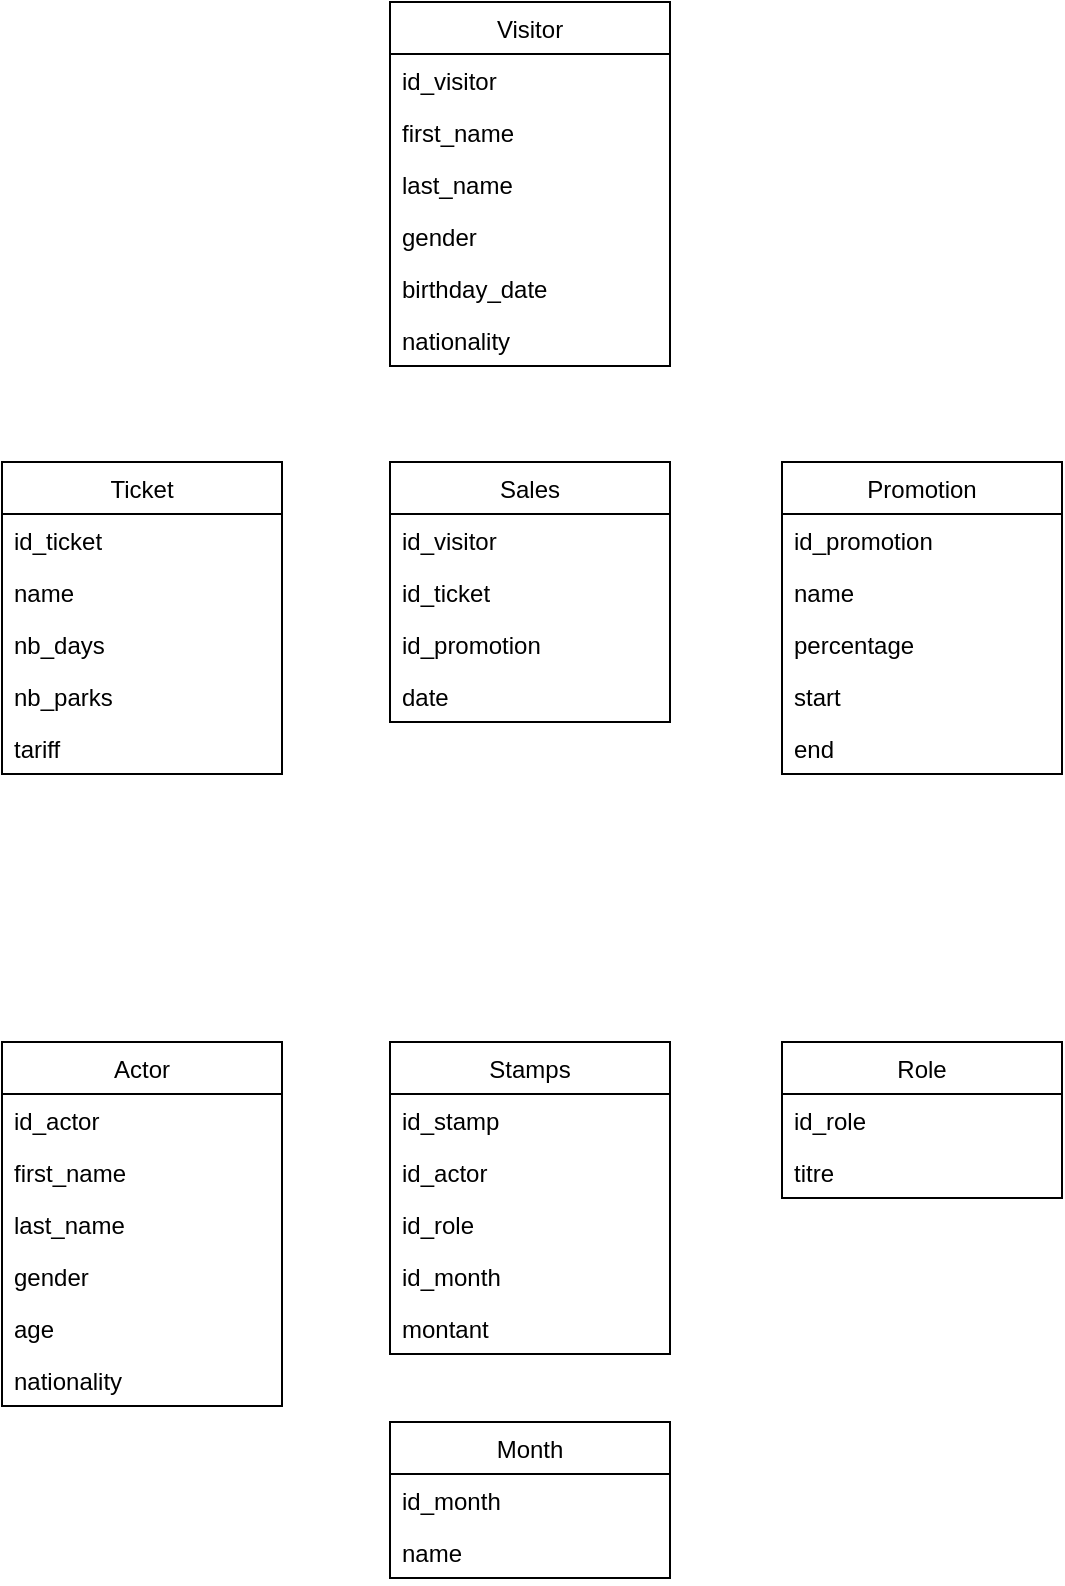 <mxfile version="14.1.1" type="github">
  <diagram id="Gc_nr3nqD1UqylMgdgpt" name="Page-1">
    <mxGraphModel dx="1173" dy="692" grid="1" gridSize="10" guides="1" tooltips="1" connect="1" arrows="1" fold="1" page="1" pageScale="1" pageWidth="827" pageHeight="1169" math="0" shadow="0">
      <root>
        <mxCell id="0" />
        <mxCell id="1" parent="0" />
        <mxCell id="GUK4w0FODhwQLDd7Hjua-1" value="Sales" style="swimlane;fontStyle=0;childLayout=stackLayout;horizontal=1;startSize=26;fillColor=none;horizontalStack=0;resizeParent=1;resizeParentMax=0;resizeLast=0;collapsible=1;marginBottom=0;" vertex="1" parent="1">
          <mxGeometry x="344" y="280" width="140" height="130" as="geometry">
            <mxRectangle x="210" y="180" width="60" height="26" as="alternateBounds" />
          </mxGeometry>
        </mxCell>
        <mxCell id="GUK4w0FODhwQLDd7Hjua-2" value="id_visitor" style="text;strokeColor=none;fillColor=none;align=left;verticalAlign=top;spacingLeft=4;spacingRight=4;overflow=hidden;rotatable=0;points=[[0,0.5],[1,0.5]];portConstraint=eastwest;" vertex="1" parent="GUK4w0FODhwQLDd7Hjua-1">
          <mxGeometry y="26" width="140" height="26" as="geometry" />
        </mxCell>
        <mxCell id="GUK4w0FODhwQLDd7Hjua-3" value="id_ticket" style="text;strokeColor=none;fillColor=none;align=left;verticalAlign=top;spacingLeft=4;spacingRight=4;overflow=hidden;rotatable=0;points=[[0,0.5],[1,0.5]];portConstraint=eastwest;" vertex="1" parent="GUK4w0FODhwQLDd7Hjua-1">
          <mxGeometry y="52" width="140" height="26" as="geometry" />
        </mxCell>
        <mxCell id="GUK4w0FODhwQLDd7Hjua-4" value="id_promotion" style="text;strokeColor=none;fillColor=none;align=left;verticalAlign=top;spacingLeft=4;spacingRight=4;overflow=hidden;rotatable=0;points=[[0,0.5],[1,0.5]];portConstraint=eastwest;" vertex="1" parent="GUK4w0FODhwQLDd7Hjua-1">
          <mxGeometry y="78" width="140" height="26" as="geometry" />
        </mxCell>
        <mxCell id="GUK4w0FODhwQLDd7Hjua-5" value="date" style="text;strokeColor=none;fillColor=none;align=left;verticalAlign=top;spacingLeft=4;spacingRight=4;overflow=hidden;rotatable=0;points=[[0,0.5],[1,0.5]];portConstraint=eastwest;" vertex="1" parent="GUK4w0FODhwQLDd7Hjua-1">
          <mxGeometry y="104" width="140" height="26" as="geometry" />
        </mxCell>
        <mxCell id="GUK4w0FODhwQLDd7Hjua-9" value="Ticket" style="swimlane;fontStyle=0;childLayout=stackLayout;horizontal=1;startSize=26;fillColor=none;horizontalStack=0;resizeParent=1;resizeParentMax=0;resizeLast=0;collapsible=1;marginBottom=0;" vertex="1" parent="1">
          <mxGeometry x="150" y="280" width="140" height="156" as="geometry">
            <mxRectangle x="210" y="180" width="60" height="26" as="alternateBounds" />
          </mxGeometry>
        </mxCell>
        <mxCell id="GUK4w0FODhwQLDd7Hjua-11" value="id_ticket" style="text;strokeColor=none;fillColor=none;align=left;verticalAlign=top;spacingLeft=4;spacingRight=4;overflow=hidden;rotatable=0;points=[[0,0.5],[1,0.5]];portConstraint=eastwest;" vertex="1" parent="GUK4w0FODhwQLDd7Hjua-9">
          <mxGeometry y="26" width="140" height="26" as="geometry" />
        </mxCell>
        <mxCell id="GUK4w0FODhwQLDd7Hjua-10" value="name" style="text;strokeColor=none;fillColor=none;align=left;verticalAlign=top;spacingLeft=4;spacingRight=4;overflow=hidden;rotatable=0;points=[[0,0.5],[1,0.5]];portConstraint=eastwest;" vertex="1" parent="GUK4w0FODhwQLDd7Hjua-9">
          <mxGeometry y="52" width="140" height="26" as="geometry" />
        </mxCell>
        <mxCell id="GUK4w0FODhwQLDd7Hjua-12" value="nb_days" style="text;strokeColor=none;fillColor=none;align=left;verticalAlign=top;spacingLeft=4;spacingRight=4;overflow=hidden;rotatable=0;points=[[0,0.5],[1,0.5]];portConstraint=eastwest;" vertex="1" parent="GUK4w0FODhwQLDd7Hjua-9">
          <mxGeometry y="78" width="140" height="26" as="geometry" />
        </mxCell>
        <mxCell id="GUK4w0FODhwQLDd7Hjua-13" value="nb_parks" style="text;strokeColor=none;fillColor=none;align=left;verticalAlign=top;spacingLeft=4;spacingRight=4;overflow=hidden;rotatable=0;points=[[0,0.5],[1,0.5]];portConstraint=eastwest;" vertex="1" parent="GUK4w0FODhwQLDd7Hjua-9">
          <mxGeometry y="104" width="140" height="26" as="geometry" />
        </mxCell>
        <mxCell id="GUK4w0FODhwQLDd7Hjua-44" value="tariff" style="text;strokeColor=none;fillColor=none;align=left;verticalAlign=top;spacingLeft=4;spacingRight=4;overflow=hidden;rotatable=0;points=[[0,0.5],[1,0.5]];portConstraint=eastwest;" vertex="1" parent="GUK4w0FODhwQLDd7Hjua-9">
          <mxGeometry y="130" width="140" height="26" as="geometry" />
        </mxCell>
        <mxCell id="GUK4w0FODhwQLDd7Hjua-14" value="Promotion" style="swimlane;fontStyle=0;childLayout=stackLayout;horizontal=1;startSize=26;fillColor=none;horizontalStack=0;resizeParent=1;resizeParentMax=0;resizeLast=0;collapsible=1;marginBottom=0;" vertex="1" parent="1">
          <mxGeometry x="540" y="280" width="140" height="156" as="geometry">
            <mxRectangle x="210" y="180" width="60" height="26" as="alternateBounds" />
          </mxGeometry>
        </mxCell>
        <mxCell id="GUK4w0FODhwQLDd7Hjua-15" value="id_promotion" style="text;strokeColor=none;fillColor=none;align=left;verticalAlign=top;spacingLeft=4;spacingRight=4;overflow=hidden;rotatable=0;points=[[0,0.5],[1,0.5]];portConstraint=eastwest;" vertex="1" parent="GUK4w0FODhwQLDd7Hjua-14">
          <mxGeometry y="26" width="140" height="26" as="geometry" />
        </mxCell>
        <mxCell id="GUK4w0FODhwQLDd7Hjua-16" value="name" style="text;strokeColor=none;fillColor=none;align=left;verticalAlign=top;spacingLeft=4;spacingRight=4;overflow=hidden;rotatable=0;points=[[0,0.5],[1,0.5]];portConstraint=eastwest;" vertex="1" parent="GUK4w0FODhwQLDd7Hjua-14">
          <mxGeometry y="52" width="140" height="26" as="geometry" />
        </mxCell>
        <mxCell id="GUK4w0FODhwQLDd7Hjua-17" value="percentage" style="text;strokeColor=none;fillColor=none;align=left;verticalAlign=top;spacingLeft=4;spacingRight=4;overflow=hidden;rotatable=0;points=[[0,0.5],[1,0.5]];portConstraint=eastwest;" vertex="1" parent="GUK4w0FODhwQLDd7Hjua-14">
          <mxGeometry y="78" width="140" height="26" as="geometry" />
        </mxCell>
        <mxCell id="GUK4w0FODhwQLDd7Hjua-18" value="start" style="text;strokeColor=none;fillColor=none;align=left;verticalAlign=top;spacingLeft=4;spacingRight=4;overflow=hidden;rotatable=0;points=[[0,0.5],[1,0.5]];portConstraint=eastwest;" vertex="1" parent="GUK4w0FODhwQLDd7Hjua-14">
          <mxGeometry y="104" width="140" height="26" as="geometry" />
        </mxCell>
        <mxCell id="GUK4w0FODhwQLDd7Hjua-47" value="end" style="text;strokeColor=none;fillColor=none;align=left;verticalAlign=top;spacingLeft=4;spacingRight=4;overflow=hidden;rotatable=0;points=[[0,0.5],[1,0.5]];portConstraint=eastwest;" vertex="1" parent="GUK4w0FODhwQLDd7Hjua-14">
          <mxGeometry y="130" width="140" height="26" as="geometry" />
        </mxCell>
        <mxCell id="GUK4w0FODhwQLDd7Hjua-19" value="Visitor" style="swimlane;fontStyle=0;childLayout=stackLayout;horizontal=1;startSize=26;fillColor=none;horizontalStack=0;resizeParent=1;resizeParentMax=0;resizeLast=0;collapsible=1;marginBottom=0;" vertex="1" parent="1">
          <mxGeometry x="344" y="50" width="140" height="182" as="geometry">
            <mxRectangle x="210" y="180" width="60" height="26" as="alternateBounds" />
          </mxGeometry>
        </mxCell>
        <mxCell id="GUK4w0FODhwQLDd7Hjua-20" value="id_visitor" style="text;strokeColor=none;fillColor=none;align=left;verticalAlign=top;spacingLeft=4;spacingRight=4;overflow=hidden;rotatable=0;points=[[0,0.5],[1,0.5]];portConstraint=eastwest;" vertex="1" parent="GUK4w0FODhwQLDd7Hjua-19">
          <mxGeometry y="26" width="140" height="26" as="geometry" />
        </mxCell>
        <mxCell id="GUK4w0FODhwQLDd7Hjua-21" value="first_name" style="text;strokeColor=none;fillColor=none;align=left;verticalAlign=top;spacingLeft=4;spacingRight=4;overflow=hidden;rotatable=0;points=[[0,0.5],[1,0.5]];portConstraint=eastwest;" vertex="1" parent="GUK4w0FODhwQLDd7Hjua-19">
          <mxGeometry y="52" width="140" height="26" as="geometry" />
        </mxCell>
        <mxCell id="GUK4w0FODhwQLDd7Hjua-22" value="last_name" style="text;strokeColor=none;fillColor=none;align=left;verticalAlign=top;spacingLeft=4;spacingRight=4;overflow=hidden;rotatable=0;points=[[0,0.5],[1,0.5]];portConstraint=eastwest;" vertex="1" parent="GUK4w0FODhwQLDd7Hjua-19">
          <mxGeometry y="78" width="140" height="26" as="geometry" />
        </mxCell>
        <mxCell id="GUK4w0FODhwQLDd7Hjua-23" value="gender" style="text;strokeColor=none;fillColor=none;align=left;verticalAlign=top;spacingLeft=4;spacingRight=4;overflow=hidden;rotatable=0;points=[[0,0.5],[1,0.5]];portConstraint=eastwest;" vertex="1" parent="GUK4w0FODhwQLDd7Hjua-19">
          <mxGeometry y="104" width="140" height="26" as="geometry" />
        </mxCell>
        <mxCell id="GUK4w0FODhwQLDd7Hjua-45" value="birthday_date" style="text;strokeColor=none;fillColor=none;align=left;verticalAlign=top;spacingLeft=4;spacingRight=4;overflow=hidden;rotatable=0;points=[[0,0.5],[1,0.5]];portConstraint=eastwest;" vertex="1" parent="GUK4w0FODhwQLDd7Hjua-19">
          <mxGeometry y="130" width="140" height="26" as="geometry" />
        </mxCell>
        <mxCell id="GUK4w0FODhwQLDd7Hjua-46" value="nationality" style="text;strokeColor=none;fillColor=none;align=left;verticalAlign=top;spacingLeft=4;spacingRight=4;overflow=hidden;rotatable=0;points=[[0,0.5],[1,0.5]];portConstraint=eastwest;" vertex="1" parent="GUK4w0FODhwQLDd7Hjua-19">
          <mxGeometry y="156" width="140" height="26" as="geometry" />
        </mxCell>
        <mxCell id="GUK4w0FODhwQLDd7Hjua-24" value="Stamps" style="swimlane;fontStyle=0;childLayout=stackLayout;horizontal=1;startSize=26;fillColor=none;horizontalStack=0;resizeParent=1;resizeParentMax=0;resizeLast=0;collapsible=1;marginBottom=0;" vertex="1" parent="1">
          <mxGeometry x="344" y="570" width="140" height="156" as="geometry">
            <mxRectangle x="210" y="180" width="60" height="26" as="alternateBounds" />
          </mxGeometry>
        </mxCell>
        <mxCell id="GUK4w0FODhwQLDd7Hjua-25" value="id_stamp" style="text;strokeColor=none;fillColor=none;align=left;verticalAlign=top;spacingLeft=4;spacingRight=4;overflow=hidden;rotatable=0;points=[[0,0.5],[1,0.5]];portConstraint=eastwest;" vertex="1" parent="GUK4w0FODhwQLDd7Hjua-24">
          <mxGeometry y="26" width="140" height="26" as="geometry" />
        </mxCell>
        <mxCell id="GUK4w0FODhwQLDd7Hjua-26" value="id_actor" style="text;strokeColor=none;fillColor=none;align=left;verticalAlign=top;spacingLeft=4;spacingRight=4;overflow=hidden;rotatable=0;points=[[0,0.5],[1,0.5]];portConstraint=eastwest;" vertex="1" parent="GUK4w0FODhwQLDd7Hjua-24">
          <mxGeometry y="52" width="140" height="26" as="geometry" />
        </mxCell>
        <mxCell id="GUK4w0FODhwQLDd7Hjua-27" value="id_role" style="text;strokeColor=none;fillColor=none;align=left;verticalAlign=top;spacingLeft=4;spacingRight=4;overflow=hidden;rotatable=0;points=[[0,0.5],[1,0.5]];portConstraint=eastwest;" vertex="1" parent="GUK4w0FODhwQLDd7Hjua-24">
          <mxGeometry y="78" width="140" height="26" as="geometry" />
        </mxCell>
        <mxCell id="GUK4w0FODhwQLDd7Hjua-28" value="id_month" style="text;strokeColor=none;fillColor=none;align=left;verticalAlign=top;spacingLeft=4;spacingRight=4;overflow=hidden;rotatable=0;points=[[0,0.5],[1,0.5]];portConstraint=eastwest;" vertex="1" parent="GUK4w0FODhwQLDd7Hjua-24">
          <mxGeometry y="104" width="140" height="26" as="geometry" />
        </mxCell>
        <mxCell id="GUK4w0FODhwQLDd7Hjua-48" value="montant" style="text;strokeColor=none;fillColor=none;align=left;verticalAlign=top;spacingLeft=4;spacingRight=4;overflow=hidden;rotatable=0;points=[[0,0.5],[1,0.5]];portConstraint=eastwest;" vertex="1" parent="GUK4w0FODhwQLDd7Hjua-24">
          <mxGeometry y="130" width="140" height="26" as="geometry" />
        </mxCell>
        <mxCell id="GUK4w0FODhwQLDd7Hjua-29" value="Role" style="swimlane;fontStyle=0;childLayout=stackLayout;horizontal=1;startSize=26;fillColor=none;horizontalStack=0;resizeParent=1;resizeParentMax=0;resizeLast=0;collapsible=1;marginBottom=0;" vertex="1" parent="1">
          <mxGeometry x="540" y="570" width="140" height="78" as="geometry">
            <mxRectangle x="210" y="180" width="60" height="26" as="alternateBounds" />
          </mxGeometry>
        </mxCell>
        <mxCell id="GUK4w0FODhwQLDd7Hjua-30" value="id_role" style="text;strokeColor=none;fillColor=none;align=left;verticalAlign=top;spacingLeft=4;spacingRight=4;overflow=hidden;rotatable=0;points=[[0,0.5],[1,0.5]];portConstraint=eastwest;" vertex="1" parent="GUK4w0FODhwQLDd7Hjua-29">
          <mxGeometry y="26" width="140" height="26" as="geometry" />
        </mxCell>
        <mxCell id="GUK4w0FODhwQLDd7Hjua-31" value="titre" style="text;strokeColor=none;fillColor=none;align=left;verticalAlign=top;spacingLeft=4;spacingRight=4;overflow=hidden;rotatable=0;points=[[0,0.5],[1,0.5]];portConstraint=eastwest;" vertex="1" parent="GUK4w0FODhwQLDd7Hjua-29">
          <mxGeometry y="52" width="140" height="26" as="geometry" />
        </mxCell>
        <mxCell id="GUK4w0FODhwQLDd7Hjua-34" value="Actor" style="swimlane;fontStyle=0;childLayout=stackLayout;horizontal=1;startSize=26;fillColor=none;horizontalStack=0;resizeParent=1;resizeParentMax=0;resizeLast=0;collapsible=1;marginBottom=0;" vertex="1" parent="1">
          <mxGeometry x="150" y="570" width="140" height="182" as="geometry">
            <mxRectangle x="210" y="180" width="60" height="26" as="alternateBounds" />
          </mxGeometry>
        </mxCell>
        <mxCell id="GUK4w0FODhwQLDd7Hjua-35" value="id_actor" style="text;strokeColor=none;fillColor=none;align=left;verticalAlign=top;spacingLeft=4;spacingRight=4;overflow=hidden;rotatable=0;points=[[0,0.5],[1,0.5]];portConstraint=eastwest;" vertex="1" parent="GUK4w0FODhwQLDd7Hjua-34">
          <mxGeometry y="26" width="140" height="26" as="geometry" />
        </mxCell>
        <mxCell id="GUK4w0FODhwQLDd7Hjua-36" value="first_name" style="text;strokeColor=none;fillColor=none;align=left;verticalAlign=top;spacingLeft=4;spacingRight=4;overflow=hidden;rotatable=0;points=[[0,0.5],[1,0.5]];portConstraint=eastwest;" vertex="1" parent="GUK4w0FODhwQLDd7Hjua-34">
          <mxGeometry y="52" width="140" height="26" as="geometry" />
        </mxCell>
        <mxCell id="GUK4w0FODhwQLDd7Hjua-37" value="last_name" style="text;strokeColor=none;fillColor=none;align=left;verticalAlign=top;spacingLeft=4;spacingRight=4;overflow=hidden;rotatable=0;points=[[0,0.5],[1,0.5]];portConstraint=eastwest;" vertex="1" parent="GUK4w0FODhwQLDd7Hjua-34">
          <mxGeometry y="78" width="140" height="26" as="geometry" />
        </mxCell>
        <mxCell id="GUK4w0FODhwQLDd7Hjua-38" value="gender" style="text;strokeColor=none;fillColor=none;align=left;verticalAlign=top;spacingLeft=4;spacingRight=4;overflow=hidden;rotatable=0;points=[[0,0.5],[1,0.5]];portConstraint=eastwest;" vertex="1" parent="GUK4w0FODhwQLDd7Hjua-34">
          <mxGeometry y="104" width="140" height="26" as="geometry" />
        </mxCell>
        <mxCell id="GUK4w0FODhwQLDd7Hjua-50" value="age" style="text;strokeColor=none;fillColor=none;align=left;verticalAlign=top;spacingLeft=4;spacingRight=4;overflow=hidden;rotatable=0;points=[[0,0.5],[1,0.5]];portConstraint=eastwest;" vertex="1" parent="GUK4w0FODhwQLDd7Hjua-34">
          <mxGeometry y="130" width="140" height="26" as="geometry" />
        </mxCell>
        <mxCell id="GUK4w0FODhwQLDd7Hjua-49" value="nationality" style="text;strokeColor=none;fillColor=none;align=left;verticalAlign=top;spacingLeft=4;spacingRight=4;overflow=hidden;rotatable=0;points=[[0,0.5],[1,0.5]];portConstraint=eastwest;" vertex="1" parent="GUK4w0FODhwQLDd7Hjua-34">
          <mxGeometry y="156" width="140" height="26" as="geometry" />
        </mxCell>
        <mxCell id="GUK4w0FODhwQLDd7Hjua-39" value="Month" style="swimlane;fontStyle=0;childLayout=stackLayout;horizontal=1;startSize=26;fillColor=none;horizontalStack=0;resizeParent=1;resizeParentMax=0;resizeLast=0;collapsible=1;marginBottom=0;" vertex="1" parent="1">
          <mxGeometry x="344" y="760" width="140" height="78" as="geometry">
            <mxRectangle x="210" y="180" width="60" height="26" as="alternateBounds" />
          </mxGeometry>
        </mxCell>
        <mxCell id="GUK4w0FODhwQLDd7Hjua-40" value="id_month" style="text;strokeColor=none;fillColor=none;align=left;verticalAlign=top;spacingLeft=4;spacingRight=4;overflow=hidden;rotatable=0;points=[[0,0.5],[1,0.5]];portConstraint=eastwest;" vertex="1" parent="GUK4w0FODhwQLDd7Hjua-39">
          <mxGeometry y="26" width="140" height="26" as="geometry" />
        </mxCell>
        <mxCell id="GUK4w0FODhwQLDd7Hjua-41" value="name" style="text;strokeColor=none;fillColor=none;align=left;verticalAlign=top;spacingLeft=4;spacingRight=4;overflow=hidden;rotatable=0;points=[[0,0.5],[1,0.5]];portConstraint=eastwest;" vertex="1" parent="GUK4w0FODhwQLDd7Hjua-39">
          <mxGeometry y="52" width="140" height="26" as="geometry" />
        </mxCell>
      </root>
    </mxGraphModel>
  </diagram>
</mxfile>
